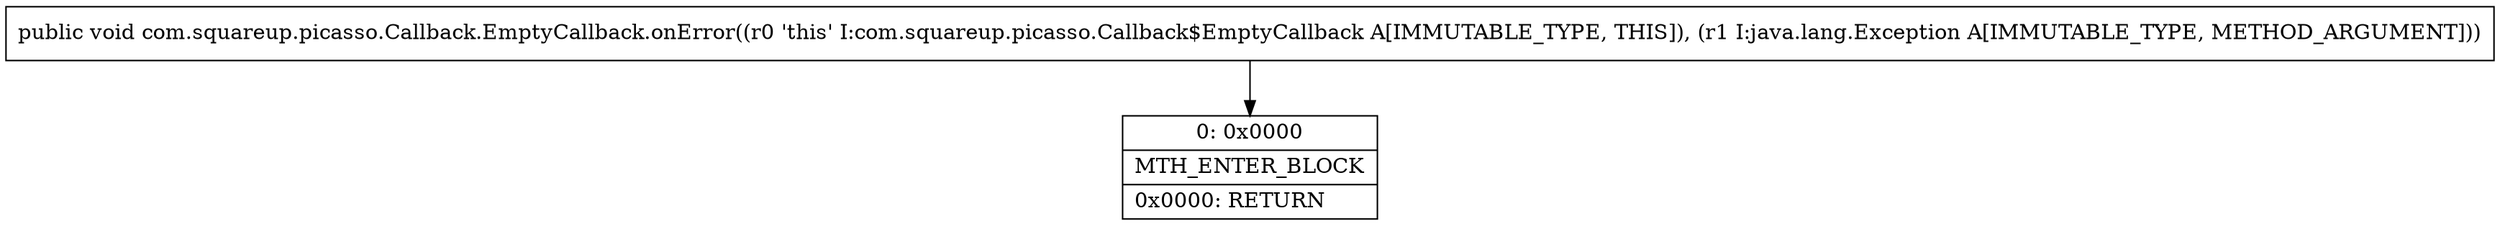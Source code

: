 digraph "CFG forcom.squareup.picasso.Callback.EmptyCallback.onError(Ljava\/lang\/Exception;)V" {
Node_0 [shape=record,label="{0\:\ 0x0000|MTH_ENTER_BLOCK\l|0x0000: RETURN   \l}"];
MethodNode[shape=record,label="{public void com.squareup.picasso.Callback.EmptyCallback.onError((r0 'this' I:com.squareup.picasso.Callback$EmptyCallback A[IMMUTABLE_TYPE, THIS]), (r1 I:java.lang.Exception A[IMMUTABLE_TYPE, METHOD_ARGUMENT])) }"];
MethodNode -> Node_0;
}


